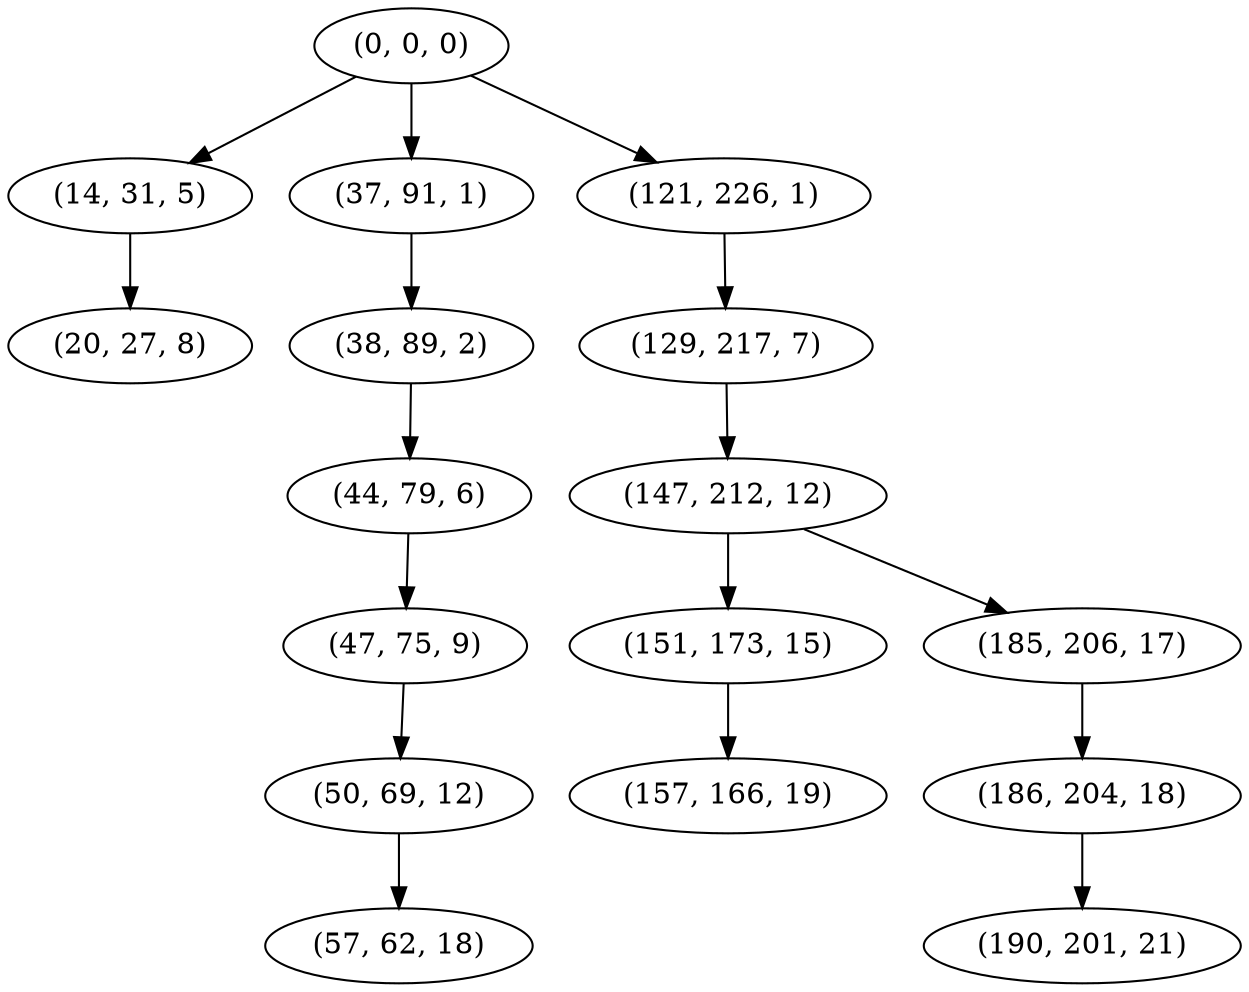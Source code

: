 digraph tree {
    "(0, 0, 0)";
    "(14, 31, 5)";
    "(20, 27, 8)";
    "(37, 91, 1)";
    "(38, 89, 2)";
    "(44, 79, 6)";
    "(47, 75, 9)";
    "(50, 69, 12)";
    "(57, 62, 18)";
    "(121, 226, 1)";
    "(129, 217, 7)";
    "(147, 212, 12)";
    "(151, 173, 15)";
    "(157, 166, 19)";
    "(185, 206, 17)";
    "(186, 204, 18)";
    "(190, 201, 21)";
    "(0, 0, 0)" -> "(14, 31, 5)";
    "(0, 0, 0)" -> "(37, 91, 1)";
    "(0, 0, 0)" -> "(121, 226, 1)";
    "(14, 31, 5)" -> "(20, 27, 8)";
    "(37, 91, 1)" -> "(38, 89, 2)";
    "(38, 89, 2)" -> "(44, 79, 6)";
    "(44, 79, 6)" -> "(47, 75, 9)";
    "(47, 75, 9)" -> "(50, 69, 12)";
    "(50, 69, 12)" -> "(57, 62, 18)";
    "(121, 226, 1)" -> "(129, 217, 7)";
    "(129, 217, 7)" -> "(147, 212, 12)";
    "(147, 212, 12)" -> "(151, 173, 15)";
    "(147, 212, 12)" -> "(185, 206, 17)";
    "(151, 173, 15)" -> "(157, 166, 19)";
    "(185, 206, 17)" -> "(186, 204, 18)";
    "(186, 204, 18)" -> "(190, 201, 21)";
}
